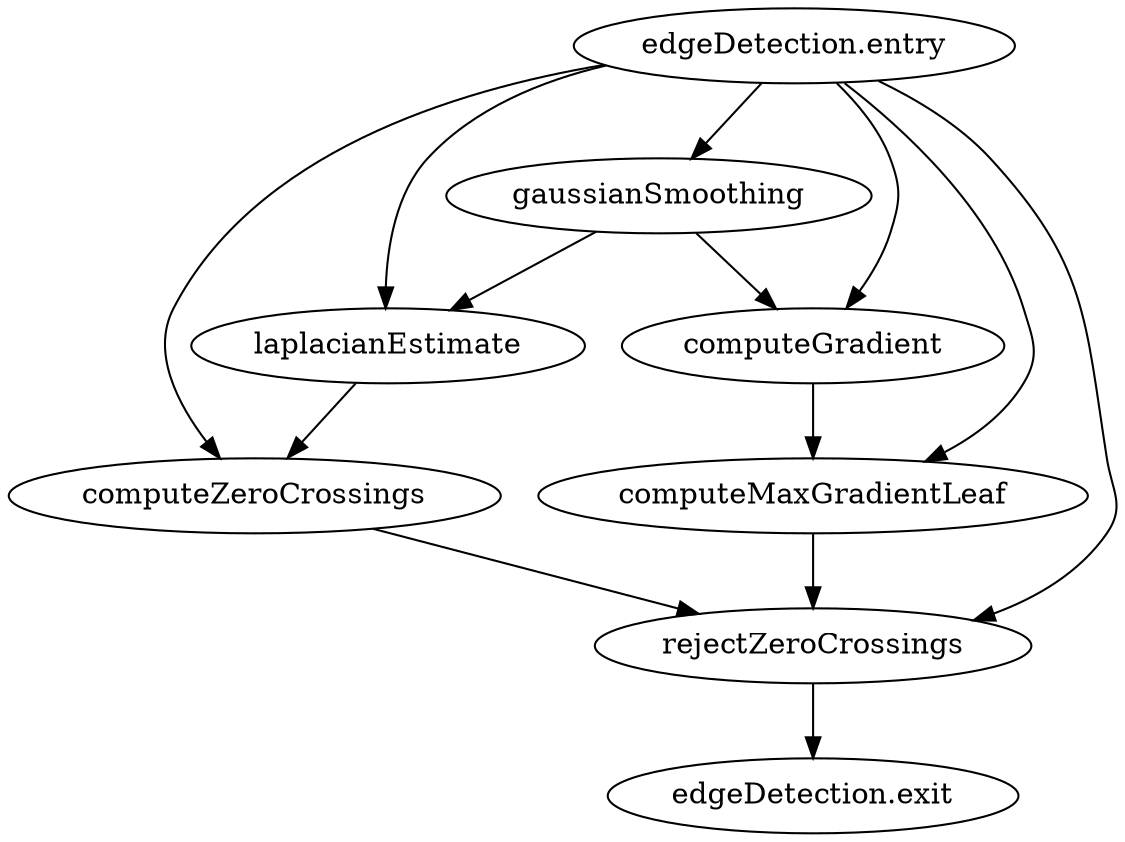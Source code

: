 strict digraph {
	"edgeDetection.exit" ;
	"computeMaxGradientLeaf" ;
	"edgeDetection.entry" ;
	"laplacianEstimate" ;
	"computeZeroCrossings" ;
	"computeGradient" ;
	"gaussianSmoothing" ;
	"rejectZeroCrossings" ;

	"edgeDetection.entry" -> "computeZeroCrossings" ;
	"edgeDetection.entry" -> "laplacianEstimate" ;
	"edgeDetection.entry" -> "computeGradient" ;
	"edgeDetection.entry" -> "gaussianSmoothing" ;
	"edgeDetection.entry" -> "rejectZeroCrossings" ;
	"edgeDetection.entry" -> "computeMaxGradientLeaf" ;
	"laplacianEstimate" -> "computeZeroCrossings" ;
	"rejectZeroCrossings" -> "edgeDetection.exit" ;
	"gaussianSmoothing" -> "computeGradient" ;
	"gaussianSmoothing" -> "laplacianEstimate" ;
	"computeMaxGradientLeaf" -> "rejectZeroCrossings" ;
	"computeZeroCrossings" -> "rejectZeroCrossings" ;
	"computeGradient" -> "computeMaxGradientLeaf" ;
}
